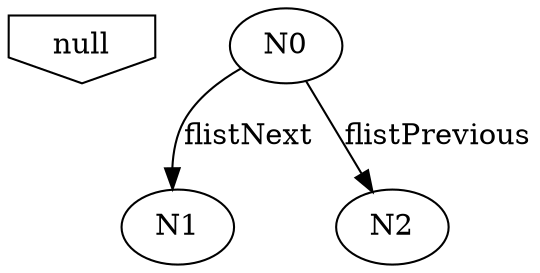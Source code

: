 digraph s4 {
	nodesep=.5; ordering=out;
	null [ shape = invhouse ];
	N0->N1 	[ label = flistNext ];
	N0->N2 	[ label = flistPrevious ];
}

